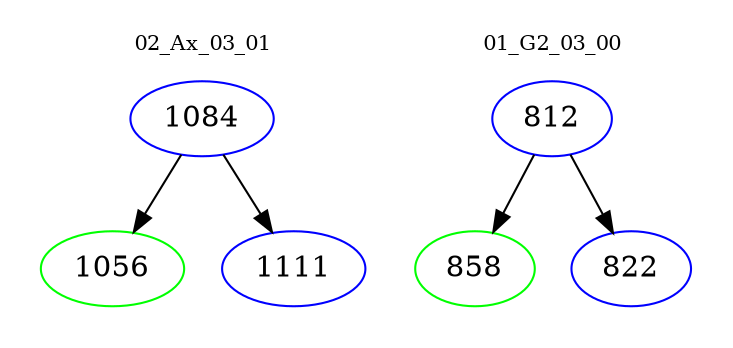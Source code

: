 digraph{
subgraph cluster_0 {
color = white
label = "02_Ax_03_01";
fontsize=10;
T0_1084 [label="1084", color="blue"]
T0_1084 -> T0_1056 [color="black"]
T0_1056 [label="1056", color="green"]
T0_1084 -> T0_1111 [color="black"]
T0_1111 [label="1111", color="blue"]
}
subgraph cluster_1 {
color = white
label = "01_G2_03_00";
fontsize=10;
T1_812 [label="812", color="blue"]
T1_812 -> T1_858 [color="black"]
T1_858 [label="858", color="green"]
T1_812 -> T1_822 [color="black"]
T1_822 [label="822", color="blue"]
}
}
